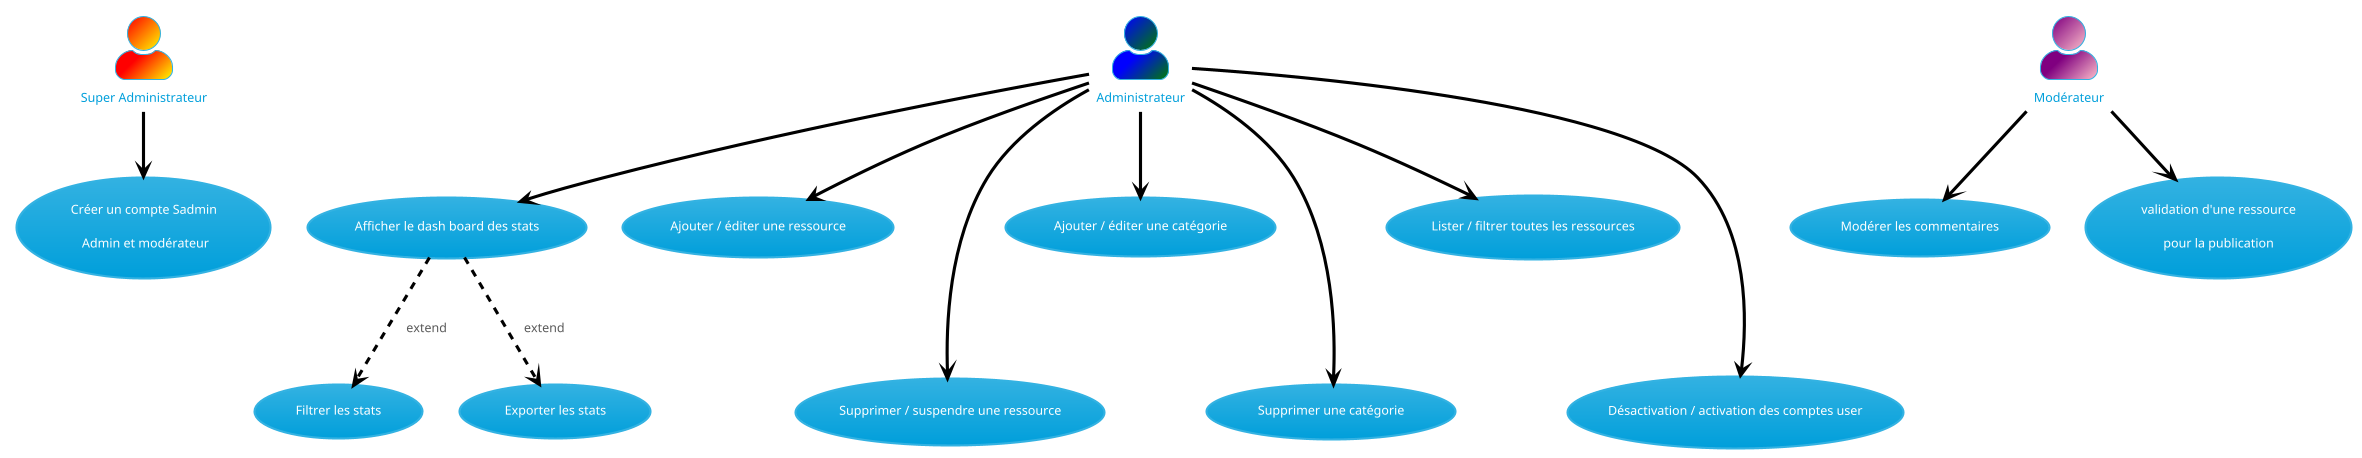 @startuml

!theme bluegray

skinparam ArrowHeadColor black
skinparam ArrowColor black
skinparam Color black
skinparam actorStyle awesome

:Super Administrateur: as sadmin #Red/Yellow
:Administrateur: as admin #Blue/Green
:Modérateur: as mod #Purple/Pink


sadmin --> (Créer un compte Sadmin\n Admin et modérateur)

(Afficher le dash board des stats) as adminad
admin --> (Ajouter / éditer une ressource)
admin ---> (Supprimer / suspendre une ressource)
admin --> (Ajouter / éditer une catégorie)
admin ---> (Supprimer une catégorie)
admin --> (Lister / filtrer toutes les ressources)
admin ---> (Désactivation / activation des comptes user)
admin --> adminad
adminad ..> (Filtrer les stats) : extend
adminad ..> (Exporter les stats) : extend

mod --> (Modérer les commentaires)
mod --> (validation d'une ressource\npour la publication)


newpage

!theme bluegray

skinparam ArrowHeadColor black
skinparam ArrowColor black
skinparam Color black
skinparam actorStyle awesome

:Citoyen connecté: as user #Turquoise/Coral
:Citoyen: as visit #Navy/Orange

(Ajouter un commentaire\nsur une ressource) as userac
(Réponse à un commentaire) as userrc
(Démarrer une ressource\nde type Activité/Jeu) as userdr
user --> userac
user ---> userrc
user --> (Création / édition d'une ressource)
user ---> (Ajouter / supprimer une\nressource de ses favoris)
user --> (Indiquer une ressource comme\n exploitée / non exploitée)
user ---> (Mettre de côté une\nressource / Annuler)
user --> userdr
userdr ..> (Inviter d’autres participants) : extend
userdr ..> (Echanger des messages dans\nle cadre de la ressource avec\nles autres participants) : extend
user --> (Voir un dash board pour les\nstats de ses publications)
' TODO ??? quesaco
user --> (Afficher un tableau\nde bord de progression)
' TODO end

(Filtrer / trier les ressources) as visitft
(Afficher le contenu ressources) as visitac
(Lister les ressources /\n ressources restreintes) as visitlr
(Partage d'une publication) as visitpp
visitac ..> userac : extend
visitac ..> userrc : extend
visitac ..> (Mettre un like sur une ressource) : extend
visitft ..> visitpp : extend
visitac ..> visitpp : extend
visit --> (Créer un compte)
visitlr ..> visitft : extend
visit --> visitlr
visitlr ..> visitac : extend
@enduml
